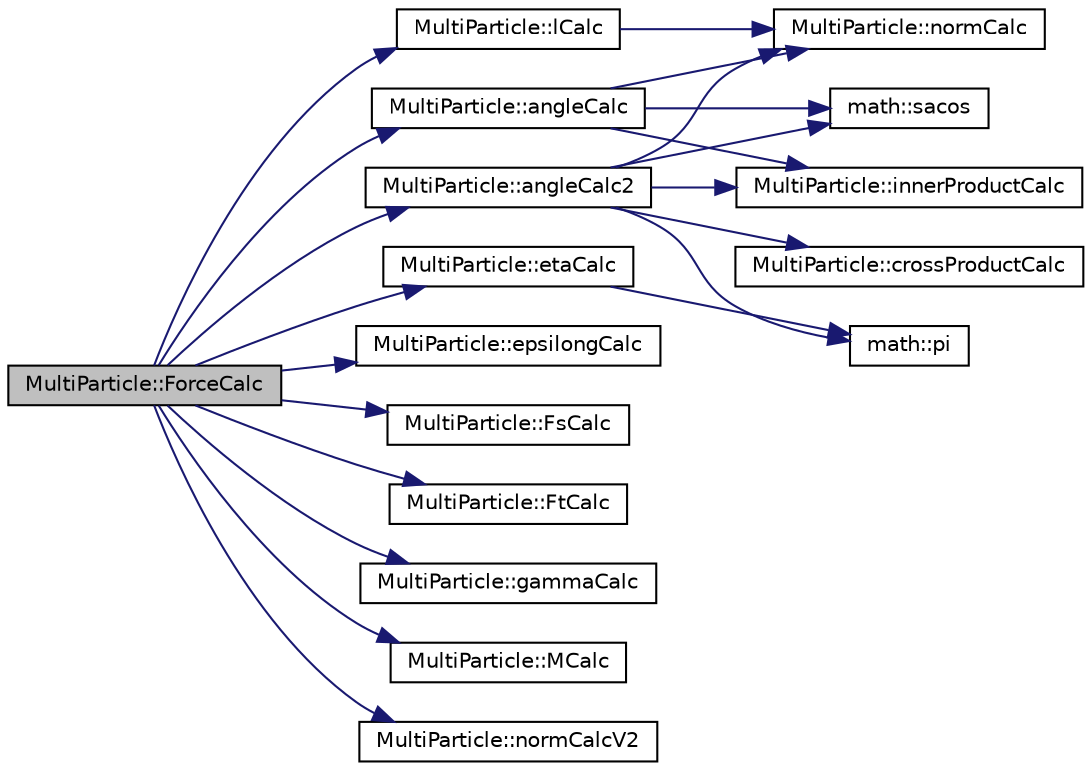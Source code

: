 digraph "MultiParticle::ForceCalc"
{
 // LATEX_PDF_SIZE
  edge [fontname="Helvetica",fontsize="10",labelfontname="Helvetica",labelfontsize="10"];
  node [fontname="Helvetica",fontsize="10",shape=record];
  rankdir="LR";
  Node1 [label="MultiParticle::ForceCalc",height=0.2,width=0.4,color="black", fillcolor="grey75", style="filled", fontcolor="black",tooltip="Calclate force per particles. (各粒子での力とそれを求めるために必要な値を計算する)"];
  Node1 -> Node2 [color="midnightblue",fontsize="10",style="solid"];
  Node2 [label="MultiParticle::angleCalc",height=0.2,width=0.4,color="black", fillcolor="white", style="filled",URL="$classMultiParticle.html#a1bb331b0c4656bb440072cbc55432e9d",tooltip="せん断角度 βを求める"];
  Node2 -> Node3 [color="midnightblue",fontsize="10",style="solid"];
  Node3 [label="MultiParticle::innerProductCalc",height=0.2,width=0.4,color="black", fillcolor="white", style="filled",URL="$classMultiParticle.html#a8de89b30f389edef9fb92c9c5d574431",tooltip="内積を計算する"];
  Node2 -> Node4 [color="midnightblue",fontsize="10",style="solid"];
  Node4 [label="MultiParticle::normCalc",height=0.2,width=0.4,color="black", fillcolor="white", style="filled",URL="$classMultiParticle.html#a170c3f0696ecc6d8304da90e9403be3a",tooltip="Calclate length (長さを計算する)"];
  Node2 -> Node5 [color="midnightblue",fontsize="10",style="solid"];
  Node5 [label="math::sacos",height=0.2,width=0.4,color="black", fillcolor="white", style="filled",URL="$namespacemath.html#a489f1ea9d876f182e9bf893091fad820",tooltip="安全なarc cos. 戻り値がnanにならない"];
  Node1 -> Node6 [color="midnightblue",fontsize="10",style="solid"];
  Node6 [label="MultiParticle::angleCalc2",height=0.2,width=0.4,color="black", fillcolor="white", style="filled",URL="$classMultiParticle.html#a6abb4929f11bab7a918abfd387210934",tooltip="曲げ角度 αを求める"];
  Node6 -> Node7 [color="midnightblue",fontsize="10",style="solid"];
  Node7 [label="MultiParticle::crossProductCalc",height=0.2,width=0.4,color="black", fillcolor="white", style="filled",URL="$classMultiParticle.html#a91bb84e5ac5b718950e0cee264f07454",tooltip="外積を計算する"];
  Node6 -> Node3 [color="midnightblue",fontsize="10",style="solid"];
  Node6 -> Node4 [color="midnightblue",fontsize="10",style="solid"];
  Node6 -> Node8 [color="midnightblue",fontsize="10",style="solid"];
  Node8 [label="math::pi",height=0.2,width=0.4,color="black", fillcolor="white", style="filled",URL="$namespacemath.html#adeae9e6c6f768a920a1fde06087749f3",tooltip="円周率 π"];
  Node6 -> Node5 [color="midnightblue",fontsize="10",style="solid"];
  Node1 -> Node9 [color="midnightblue",fontsize="10",style="solid"];
  Node9 [label="MultiParticle::epsilongCalc",height=0.2,width=0.4,color="black", fillcolor="white", style="filled",URL="$classMultiParticle.html#a755db62cec00c563c1f96e682626ff95",tooltip="垂直ひずみ εj(i+1/2,j)"];
  Node1 -> Node10 [color="midnightblue",fontsize="10",style="solid"];
  Node10 [label="MultiParticle::etaCalc",height=0.2,width=0.4,color="black", fillcolor="white", style="filled",URL="$classMultiParticle.html#af9b95cc9b9dccd99fb67abd920ce471e",tooltip="曲率 η"];
  Node10 -> Node8 [color="midnightblue",fontsize="10",style="solid"];
  Node1 -> Node11 [color="midnightblue",fontsize="10",style="solid"];
  Node11 [label="MultiParticle::FsCalc",height=0.2,width=0.4,color="black", fillcolor="white", style="filled",URL="$classMultiParticle.html#a0e777b273192dd9342220de728b5f8ef",tooltip="せん断力 Fs"];
  Node1 -> Node12 [color="midnightblue",fontsize="10",style="solid"];
  Node12 [label="MultiParticle::FtCalc",height=0.2,width=0.4,color="black", fillcolor="white", style="filled",URL="$classMultiParticle.html#a02ec5990d9bfa78272c17e04a202f7f5",tooltip="伸縮力 Ft"];
  Node1 -> Node13 [color="midnightblue",fontsize="10",style="solid"];
  Node13 [label="MultiParticle::gammaCalc",height=0.2,width=0.4,color="black", fillcolor="white", style="filled",URL="$classMultiParticle.html#a55b60a9942b4b6d301ecfe61b27a6b31",tooltip="せん断ひずみ γ"];
  Node1 -> Node14 [color="midnightblue",fontsize="10",style="solid"];
  Node14 [label="MultiParticle::lCalc",height=0.2,width=0.4,color="black", fillcolor="white", style="filled",URL="$classMultiParticle.html#ac68fcf2e2e776ed3c273bfd20f602347",tooltip="粒子間距離 lを求める"];
  Node14 -> Node4 [color="midnightblue",fontsize="10",style="solid"];
  Node1 -> Node15 [color="midnightblue",fontsize="10",style="solid"];
  Node15 [label="MultiParticle::MCalc",height=0.2,width=0.4,color="black", fillcolor="white", style="filled",URL="$classMultiParticle.html#a374cfccbb13bdd5a137c8b10988ac667",tooltip="曲げモーメント Mを計算する"];
  Node1 -> Node16 [color="midnightblue",fontsize="10",style="solid"];
  Node16 [label="MultiParticle::normCalcV2",height=0.2,width=0.4,color="black", fillcolor="white", style="filled",URL="$classMultiParticle.html#ad4881f78ea0b3bb6355fdc620ccb10b8",tooltip="vectorAとvectorBによってなすベクトルの長さを計算する"];
}
